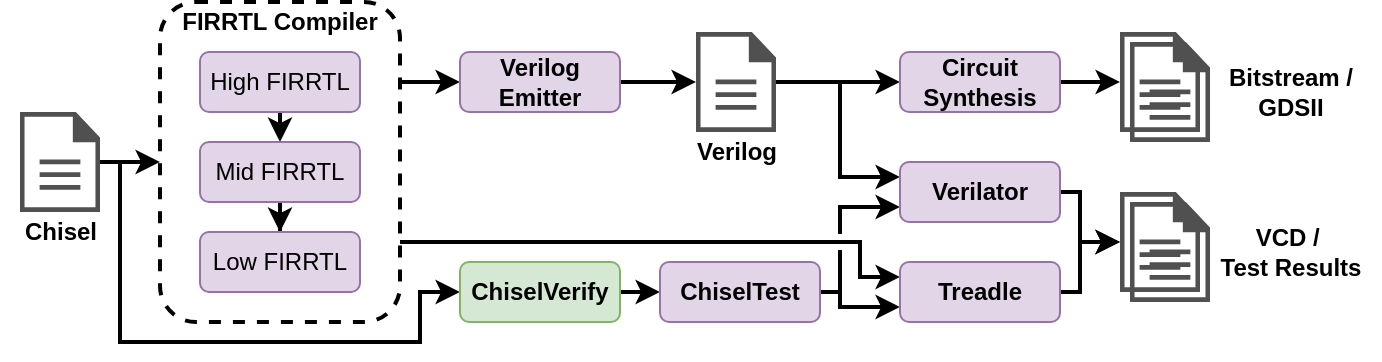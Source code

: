 <mxfile version="20.3.0" type="device"><diagram id="BzNS3ilElo-Cfu8rUI5-" name="Page-1"><mxGraphModel dx="579" dy="433" grid="1" gridSize="10" guides="1" tooltips="1" connect="1" arrows="1" fold="1" page="1" pageScale="1" pageWidth="827" pageHeight="1169" math="0" shadow="0"><root><mxCell id="0"/><mxCell id="1" parent="0"/><mxCell id="KzbaVszLzV_OgH3dnH4E-20" style="edgeStyle=orthogonalEdgeStyle;rounded=0;orthogonalLoop=1;jettySize=auto;html=1;entryX=0;entryY=0.5;entryDx=0;entryDy=0;strokeWidth=2;" parent="1" source="KzbaVszLzV_OgH3dnH4E-1" target="KzbaVszLzV_OgH3dnH4E-16" edge="1"><mxGeometry relative="1" as="geometry"><Array as="points"><mxPoint x="100" y="120"/><mxPoint x="100" y="210"/><mxPoint x="250" y="210"/><mxPoint x="250" y="185"/></Array></mxGeometry></mxCell><mxCell id="KzbaVszLzV_OgH3dnH4E-1" value="" style="sketch=0;pointerEvents=1;shadow=0;dashed=0;html=1;strokeColor=none;fillColor=#505050;labelPosition=center;verticalLabelPosition=bottom;verticalAlign=top;outlineConnect=0;align=center;shape=mxgraph.office.concepts.document;" parent="1" vertex="1"><mxGeometry x="50" y="95" width="40" height="50" as="geometry"/></mxCell><mxCell id="KzbaVszLzV_OgH3dnH4E-19" style="edgeStyle=orthogonalEdgeStyle;rounded=0;orthogonalLoop=1;jettySize=auto;html=1;exitX=1;exitY=0.25;exitDx=0;exitDy=0;entryX=0;entryY=0.5;entryDx=0;entryDy=0;strokeWidth=2;" parent="1" source="KzbaVszLzV_OgH3dnH4E-3" target="KzbaVszLzV_OgH3dnH4E-18" edge="1"><mxGeometry relative="1" as="geometry"/></mxCell><mxCell id="KzbaVszLzV_OgH3dnH4E-36" style="edgeStyle=orthogonalEdgeStyle;rounded=0;orthogonalLoop=1;jettySize=auto;html=1;exitX=1;exitY=0.75;exitDx=0;exitDy=0;entryX=0;entryY=0.25;entryDx=0;entryDy=0;strokeWidth=2;jumpStyle=gap;" parent="1" source="KzbaVszLzV_OgH3dnH4E-3" target="KzbaVszLzV_OgH3dnH4E-31" edge="1"><mxGeometry relative="1" as="geometry"><Array as="points"><mxPoint x="470" y="160"/><mxPoint x="470" y="178"/></Array></mxGeometry></mxCell><mxCell id="KzbaVszLzV_OgH3dnH4E-3" value="" style="rounded=1;whiteSpace=wrap;html=1;fillColor=none;strokeWidth=2;dashed=1;" parent="1" vertex="1"><mxGeometry x="120" y="40" width="120" height="160" as="geometry"/></mxCell><mxCell id="KzbaVszLzV_OgH3dnH4E-9" style="edgeStyle=orthogonalEdgeStyle;rounded=0;orthogonalLoop=1;jettySize=auto;html=1;exitX=0.5;exitY=1;exitDx=0;exitDy=0;entryX=0.5;entryY=0;entryDx=0;entryDy=0;strokeWidth=2;" parent="1" source="KzbaVszLzV_OgH3dnH4E-4" target="KzbaVszLzV_OgH3dnH4E-8" edge="1"><mxGeometry relative="1" as="geometry"/></mxCell><mxCell id="KzbaVszLzV_OgH3dnH4E-4" value="High FIRRTL" style="rounded=1;whiteSpace=wrap;html=1;fillColor=#e1d5e7;strokeColor=#9673a6;" parent="1" vertex="1"><mxGeometry x="140" y="65" width="80" height="30" as="geometry"/></mxCell><mxCell id="KzbaVszLzV_OgH3dnH4E-7" style="edgeStyle=orthogonalEdgeStyle;rounded=0;orthogonalLoop=1;jettySize=auto;html=1;entryX=0;entryY=0.5;entryDx=0;entryDy=0;strokeWidth=2;" parent="1" source="KzbaVszLzV_OgH3dnH4E-1" target="KzbaVszLzV_OgH3dnH4E-3" edge="1"><mxGeometry relative="1" as="geometry"><mxPoint x="120" y="75" as="targetPoint"/></mxGeometry></mxCell><mxCell id="KzbaVszLzV_OgH3dnH4E-13" value="" style="edgeStyle=orthogonalEdgeStyle;rounded=0;orthogonalLoop=1;jettySize=auto;html=1;strokeWidth=2;" parent="1" source="KzbaVszLzV_OgH3dnH4E-8" target="KzbaVszLzV_OgH3dnH4E-12" edge="1"><mxGeometry relative="1" as="geometry"/></mxCell><mxCell id="KzbaVszLzV_OgH3dnH4E-8" value="Mid FIRRTL" style="rounded=1;whiteSpace=wrap;html=1;fillColor=#e1d5e7;strokeColor=#9673a6;" parent="1" vertex="1"><mxGeometry x="140" y="110" width="80" height="30" as="geometry"/></mxCell><mxCell id="KzbaVszLzV_OgH3dnH4E-12" value="Low FIRRTL" style="rounded=1;whiteSpace=wrap;html=1;fillColor=#e1d5e7;strokeColor=#9673a6;" parent="1" vertex="1"><mxGeometry x="140" y="155" width="80" height="30" as="geometry"/></mxCell><mxCell id="KzbaVszLzV_OgH3dnH4E-14" value="Chisel" style="text;html=1;align=center;verticalAlign=middle;resizable=0;points=[];autosize=1;strokeColor=none;fillColor=none;fontStyle=1" parent="1" vertex="1"><mxGeometry x="40" y="140" width="60" height="30" as="geometry"/></mxCell><mxCell id="KzbaVszLzV_OgH3dnH4E-15" value="&lt;b&gt;FIRRTL Compiler&lt;/b&gt;" style="text;html=1;strokeColor=none;fillColor=none;align=center;verticalAlign=middle;whiteSpace=wrap;rounded=0;" parent="1" vertex="1"><mxGeometry x="120" y="40" width="120" height="20" as="geometry"/></mxCell><mxCell id="KzbaVszLzV_OgH3dnH4E-21" style="edgeStyle=orthogonalEdgeStyle;rounded=0;orthogonalLoop=1;jettySize=auto;html=1;exitX=1;exitY=0.5;exitDx=0;exitDy=0;entryX=0;entryY=0.5;entryDx=0;entryDy=0;strokeWidth=2;" parent="1" source="KzbaVszLzV_OgH3dnH4E-16" target="KzbaVszLzV_OgH3dnH4E-17" edge="1"><mxGeometry relative="1" as="geometry"/></mxCell><mxCell id="KzbaVszLzV_OgH3dnH4E-16" value="&lt;b&gt;ChiselVerify&lt;/b&gt;" style="rounded=1;whiteSpace=wrap;html=1;fillColor=#d5e8d4;strokeColor=#82b366;" parent="1" vertex="1"><mxGeometry x="270" y="170" width="80" height="30" as="geometry"/></mxCell><mxCell id="MgNIKbS8JTU6MJgZHc9Q-4" style="edgeStyle=orthogonalEdgeStyle;rounded=0;orthogonalLoop=1;jettySize=auto;html=1;exitX=1;exitY=0.5;exitDx=0;exitDy=0;entryX=0;entryY=0.75;entryDx=0;entryDy=0;strokeWidth=2;jumpStyle=gap;" edge="1" parent="1" source="KzbaVszLzV_OgH3dnH4E-17" target="KzbaVszLzV_OgH3dnH4E-33"><mxGeometry relative="1" as="geometry"><Array as="points"><mxPoint x="460" y="185"/><mxPoint x="460" y="143"/></Array></mxGeometry></mxCell><mxCell id="MgNIKbS8JTU6MJgZHc9Q-5" style="edgeStyle=orthogonalEdgeStyle;rounded=0;jumpStyle=gap;orthogonalLoop=1;jettySize=auto;html=1;exitX=1;exitY=0.5;exitDx=0;exitDy=0;entryX=0;entryY=0.75;entryDx=0;entryDy=0;strokeWidth=2;" edge="1" parent="1" source="KzbaVszLzV_OgH3dnH4E-17" target="KzbaVszLzV_OgH3dnH4E-31"><mxGeometry relative="1" as="geometry"><Array as="points"><mxPoint x="460" y="185"/><mxPoint x="460" y="193"/></Array></mxGeometry></mxCell><mxCell id="KzbaVszLzV_OgH3dnH4E-17" value="&lt;b&gt;ChiselTest&lt;/b&gt;" style="rounded=1;whiteSpace=wrap;html=1;fillColor=#e1d5e7;strokeColor=#9673a6;" parent="1" vertex="1"><mxGeometry x="370" y="170" width="80" height="30" as="geometry"/></mxCell><mxCell id="KzbaVszLzV_OgH3dnH4E-23" style="edgeStyle=orthogonalEdgeStyle;rounded=0;orthogonalLoop=1;jettySize=auto;html=1;exitX=1;exitY=0.5;exitDx=0;exitDy=0;strokeWidth=2;" parent="1" source="KzbaVszLzV_OgH3dnH4E-18" target="KzbaVszLzV_OgH3dnH4E-22" edge="1"><mxGeometry relative="1" as="geometry"/></mxCell><mxCell id="KzbaVszLzV_OgH3dnH4E-18" value="&lt;b&gt;Verilog Emitter&lt;/b&gt;" style="rounded=1;whiteSpace=wrap;html=1;fillColor=#e1d5e7;strokeColor=#9673a6;" parent="1" vertex="1"><mxGeometry x="270" y="65" width="80" height="30" as="geometry"/></mxCell><mxCell id="MgNIKbS8JTU6MJgZHc9Q-3" style="edgeStyle=orthogonalEdgeStyle;rounded=0;orthogonalLoop=1;jettySize=auto;html=1;entryX=0;entryY=0.25;entryDx=0;entryDy=0;strokeWidth=2;" edge="1" parent="1" source="KzbaVszLzV_OgH3dnH4E-22" target="KzbaVszLzV_OgH3dnH4E-33"><mxGeometry relative="1" as="geometry"><Array as="points"><mxPoint x="460" y="80"/><mxPoint x="460" y="128"/></Array></mxGeometry></mxCell><mxCell id="KzbaVszLzV_OgH3dnH4E-22" value="" style="sketch=0;pointerEvents=1;shadow=0;dashed=0;html=1;strokeColor=none;fillColor=#505050;labelPosition=center;verticalLabelPosition=bottom;verticalAlign=top;outlineConnect=0;align=center;shape=mxgraph.office.concepts.document;" parent="1" vertex="1"><mxGeometry x="388" y="55" width="40" height="50" as="geometry"/></mxCell><mxCell id="KzbaVszLzV_OgH3dnH4E-24" value="Verilog" style="text;html=1;align=center;verticalAlign=middle;resizable=0;points=[];autosize=1;strokeColor=none;fillColor=none;fontStyle=1" parent="1" vertex="1"><mxGeometry x="378" y="100" width="60" height="30" as="geometry"/></mxCell><mxCell id="KzbaVszLzV_OgH3dnH4E-28" style="edgeStyle=orthogonalEdgeStyle;rounded=0;orthogonalLoop=1;jettySize=auto;html=1;exitX=1;exitY=0.5;exitDx=0;exitDy=0;strokeWidth=2;" parent="1" source="KzbaVszLzV_OgH3dnH4E-25" target="KzbaVszLzV_OgH3dnH4E-27" edge="1"><mxGeometry relative="1" as="geometry"/></mxCell><mxCell id="MgNIKbS8JTU6MJgZHc9Q-2" style="edgeStyle=orthogonalEdgeStyle;rounded=0;orthogonalLoop=1;jettySize=auto;html=1;entryX=0;entryY=0.5;entryDx=0;entryDy=0;strokeWidth=2;" edge="1" parent="1" source="KzbaVszLzV_OgH3dnH4E-22" target="KzbaVszLzV_OgH3dnH4E-25"><mxGeometry relative="1" as="geometry"/></mxCell><mxCell id="KzbaVszLzV_OgH3dnH4E-25" value="&lt;b&gt;Circuit Synthesis&lt;/b&gt;" style="rounded=1;whiteSpace=wrap;html=1;fillColor=#e1d5e7;strokeColor=#9673a6;" parent="1" vertex="1"><mxGeometry x="490" y="65" width="80" height="30" as="geometry"/></mxCell><mxCell id="KzbaVszLzV_OgH3dnH4E-27" value="" style="sketch=0;pointerEvents=1;shadow=0;dashed=0;html=1;strokeColor=none;fillColor=#505050;labelPosition=center;verticalLabelPosition=bottom;verticalAlign=top;outlineConnect=0;align=center;shape=mxgraph.office.concepts.document;" parent="1" vertex="1"><mxGeometry x="600" y="55" width="40" height="50" as="geometry"/></mxCell><mxCell id="KzbaVszLzV_OgH3dnH4E-29" value="" style="sketch=0;pointerEvents=1;shadow=0;dashed=0;html=1;strokeColor=none;fillColor=#505050;labelPosition=center;verticalLabelPosition=bottom;verticalAlign=top;outlineConnect=0;align=center;shape=mxgraph.office.concepts.document;" parent="1" vertex="1"><mxGeometry x="605" y="60" width="40" height="50" as="geometry"/></mxCell><mxCell id="KzbaVszLzV_OgH3dnH4E-30" value="Bitstream / &lt;br&gt;GDSII" style="text;html=1;align=center;verticalAlign=middle;resizable=0;points=[];autosize=1;strokeColor=none;fillColor=none;fontStyle=1" parent="1" vertex="1"><mxGeometry x="640" y="65" width="90" height="40" as="geometry"/></mxCell><mxCell id="MgNIKbS8JTU6MJgZHc9Q-6" style="edgeStyle=orthogonalEdgeStyle;rounded=0;jumpStyle=gap;orthogonalLoop=1;jettySize=auto;html=1;exitX=1;exitY=0.5;exitDx=0;exitDy=0;strokeWidth=2;" edge="1" parent="1" source="KzbaVszLzV_OgH3dnH4E-31" target="KzbaVszLzV_OgH3dnH4E-37"><mxGeometry relative="1" as="geometry"><Array as="points"><mxPoint x="580" y="185"/><mxPoint x="580" y="160"/></Array></mxGeometry></mxCell><mxCell id="KzbaVszLzV_OgH3dnH4E-31" value="&lt;b&gt;Treadle&lt;/b&gt;" style="rounded=1;whiteSpace=wrap;html=1;fillColor=#e1d5e7;strokeColor=#9673a6;" parent="1" vertex="1"><mxGeometry x="490" y="170" width="80" height="30" as="geometry"/></mxCell><mxCell id="MgNIKbS8JTU6MJgZHc9Q-7" style="edgeStyle=orthogonalEdgeStyle;rounded=0;jumpStyle=gap;orthogonalLoop=1;jettySize=auto;html=1;exitX=1;exitY=0.5;exitDx=0;exitDy=0;strokeWidth=2;" edge="1" parent="1" source="KzbaVszLzV_OgH3dnH4E-33" target="KzbaVszLzV_OgH3dnH4E-37"><mxGeometry relative="1" as="geometry"><Array as="points"><mxPoint x="580" y="135"/><mxPoint x="580" y="160"/></Array></mxGeometry></mxCell><mxCell id="KzbaVszLzV_OgH3dnH4E-33" value="&lt;b&gt;Verilator&lt;/b&gt;" style="rounded=1;whiteSpace=wrap;html=1;fillColor=#e1d5e7;strokeColor=#9673a6;" parent="1" vertex="1"><mxGeometry x="490" y="120" width="80" height="30" as="geometry"/></mxCell><mxCell id="KzbaVszLzV_OgH3dnH4E-37" value="" style="sketch=0;pointerEvents=1;shadow=0;dashed=0;html=1;strokeColor=none;fillColor=#505050;labelPosition=center;verticalLabelPosition=bottom;verticalAlign=top;outlineConnect=0;align=center;shape=mxgraph.office.concepts.document;" parent="1" vertex="1"><mxGeometry x="600" y="135" width="40" height="50" as="geometry"/></mxCell><mxCell id="KzbaVszLzV_OgH3dnH4E-38" value="" style="sketch=0;pointerEvents=1;shadow=0;dashed=0;html=1;strokeColor=none;fillColor=#505050;labelPosition=center;verticalLabelPosition=bottom;verticalAlign=top;outlineConnect=0;align=center;shape=mxgraph.office.concepts.document;" parent="1" vertex="1"><mxGeometry x="605" y="140" width="40" height="50" as="geometry"/></mxCell><mxCell id="KzbaVszLzV_OgH3dnH4E-39" value="VCD /&amp;nbsp;&lt;br&gt;Test Results" style="text;html=1;align=center;verticalAlign=middle;resizable=0;points=[];autosize=1;strokeColor=none;fillColor=none;fontStyle=1" parent="1" vertex="1"><mxGeometry x="640" y="145" width="90" height="40" as="geometry"/></mxCell></root></mxGraphModel></diagram></mxfile>